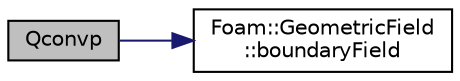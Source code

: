 digraph "Qconvp"
{
  bgcolor="transparent";
  edge [fontname="Helvetica",fontsize="10",labelfontname="Helvetica",labelfontsize="10"];
  node [fontname="Helvetica",fontsize="10",shape=record];
  rankdir="LR";
  Node1222 [label="Qconvp",height=0.2,width=0.4,color="black", fillcolor="grey75", style="filled", fontcolor="black"];
  Node1222 -> Node1223 [color="midnightblue",fontsize="10",style="solid",fontname="Helvetica"];
  Node1223 [label="Foam::GeometricField\l::boundaryField",height=0.2,width=0.4,color="black",URL="$a23249.html#a9ff7de36fba06b4f4f77a75142ad72b6",tooltip="Return const-reference to the boundary field. "];
}
